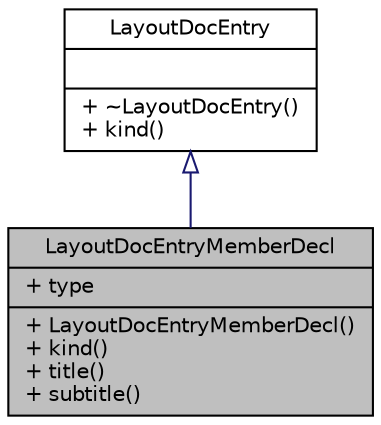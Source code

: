 digraph "LayoutDocEntryMemberDecl"
{
 // LATEX_PDF_SIZE
  edge [fontname="Helvetica",fontsize="10",labelfontname="Helvetica",labelfontsize="10"];
  node [fontname="Helvetica",fontsize="10",shape=record];
  Node1 [label="{LayoutDocEntryMemberDecl\n|+ type\l|+ LayoutDocEntryMemberDecl()\l+ kind()\l+ title()\l+ subtitle()\l}",height=0.2,width=0.4,color="black", fillcolor="grey75", style="filled", fontcolor="black",tooltip="Represents of a member declaration list with configurable title and subtitle."];
  Node2 -> Node1 [dir="back",color="midnightblue",fontsize="10",style="solid",arrowtail="onormal",fontname="Helvetica"];
  Node2 [label="{LayoutDocEntry\n||+ ~LayoutDocEntry()\l+ kind()\l}",height=0.2,width=0.4,color="black", fillcolor="white", style="filled",URL="$structLayoutDocEntry.html",tooltip="Base class representing a piece of a documentation page."];
}
